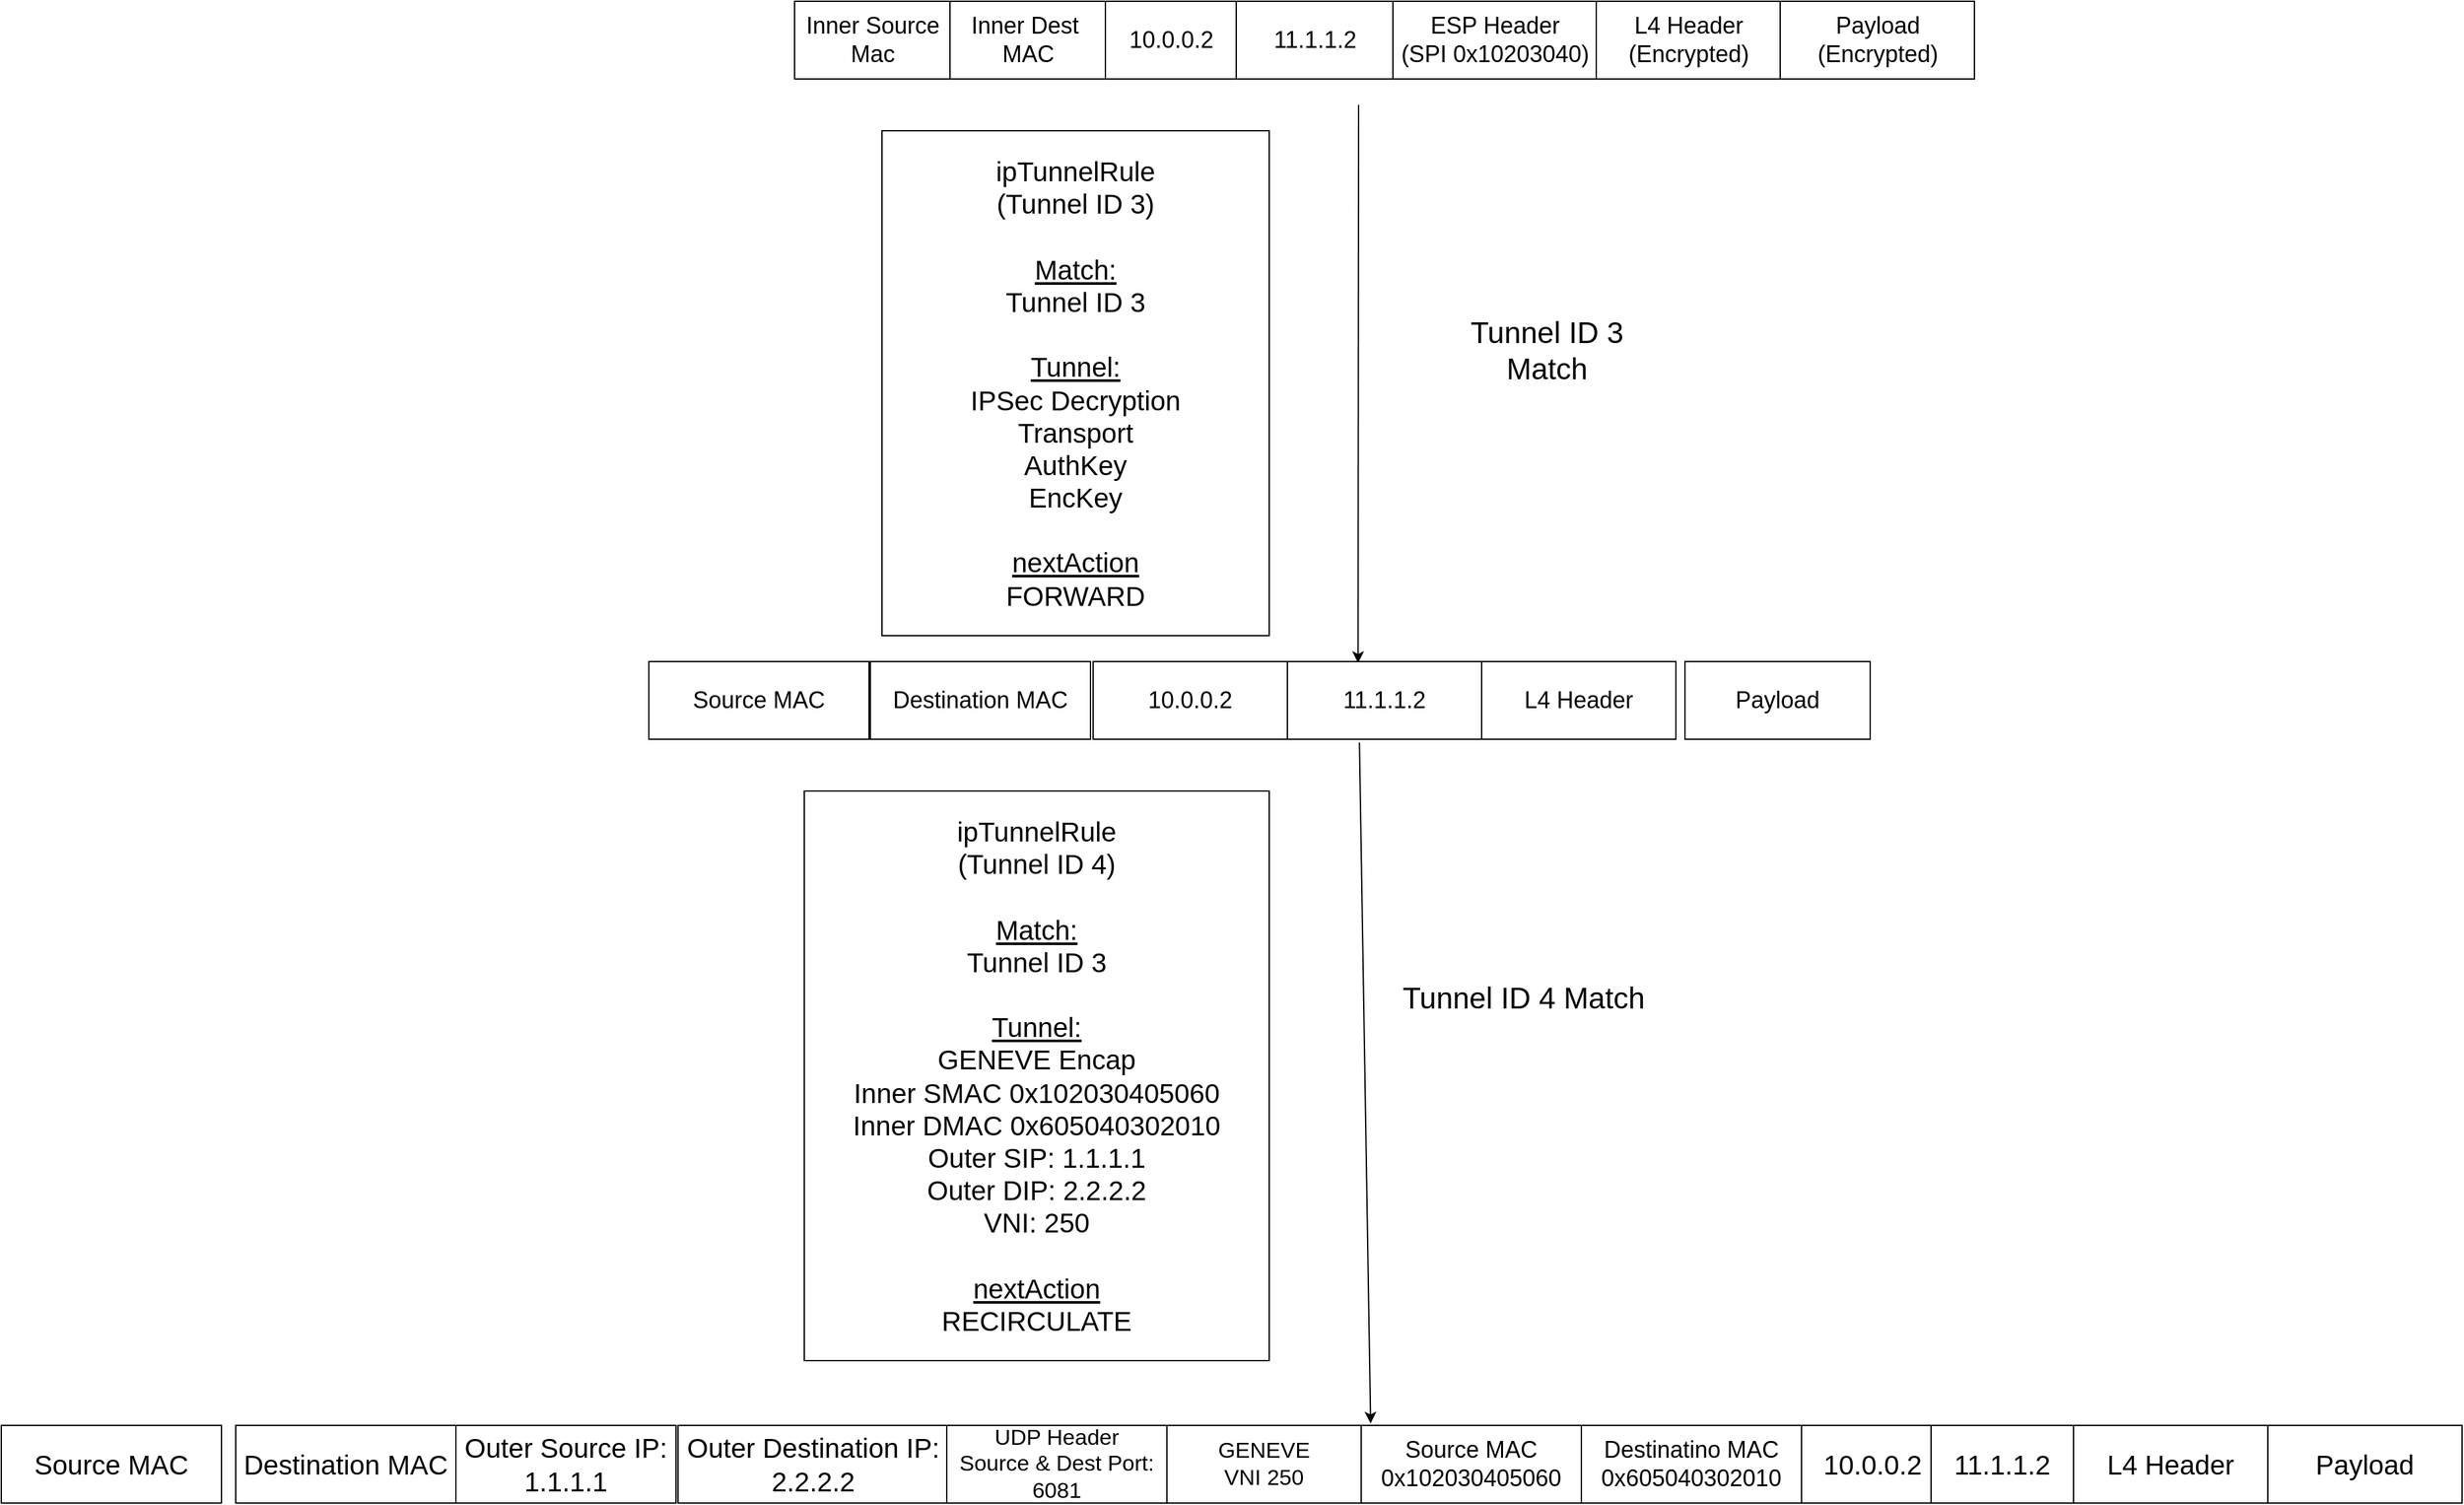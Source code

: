 <mxfile>
    <diagram id="V7hC7Ia_DJyM14xFZ34Q" name="Page-1">
        <mxGraphModel dx="1122" dy="217" grid="1" gridSize="10" guides="1" tooltips="1" connect="1" arrows="1" fold="1" page="1" pageScale="1" pageWidth="850" pageHeight="1100" math="0" shadow="0">
            <root>
                <mxCell id="0"/>
                <mxCell id="1" parent="0"/>
                <mxCell id="2" value="10.0.0.2" style="rounded=0;whiteSpace=wrap;html=1;fontSize=21;" parent="1" vertex="1">
                    <mxGeometry x="1020" y="1230" width="110" height="60" as="geometry"/>
                </mxCell>
                <mxCell id="4" value="Source MAC" style="rounded=0;whiteSpace=wrap;html=1;fontSize=21;" parent="1" vertex="1">
                    <mxGeometry x="-370" y="1230" width="170" height="60" as="geometry"/>
                </mxCell>
                <mxCell id="5" value="Destination MAC" style="rounded=0;whiteSpace=wrap;html=1;fontSize=21;" parent="1" vertex="1">
                    <mxGeometry x="-189" y="1230" width="170" height="60" as="geometry"/>
                </mxCell>
                <mxCell id="6" value="11.1.1.2" style="rounded=0;whiteSpace=wrap;html=1;fontSize=21;" parent="1" vertex="1">
                    <mxGeometry x="1120" y="1230" width="110" height="60" as="geometry"/>
                </mxCell>
                <mxCell id="15" value="L4 Header" style="rounded=0;whiteSpace=wrap;html=1;fontSize=21;" parent="1" vertex="1">
                    <mxGeometry x="1230" y="1230" width="150" height="60" as="geometry"/>
                </mxCell>
                <mxCell id="16" value="" style="endArrow=none;html=1;fontSize=26;entryX=0.371;entryY=1.042;entryDx=0;entryDy=0;entryPerimeter=0;endFill=0;startArrow=classic;startFill=1;exitX=0.043;exitY=-0.024;exitDx=0;exitDy=0;exitPerimeter=0;" parent="1" source="60" target="20" edge="1">
                    <mxGeometry width="50" height="50" relative="1" as="geometry">
                        <mxPoint x="698" y="1220" as="sourcePoint"/>
                        <mxPoint x="430" y="750" as="targetPoint"/>
                    </mxGeometry>
                </mxCell>
                <mxCell id="17" value="10.0.0.2" style="rounded=0;whiteSpace=wrap;html=1;fontSize=18;" parent="1" vertex="1">
                    <mxGeometry x="473" y="640" width="150" height="60" as="geometry"/>
                </mxCell>
                <mxCell id="18" value="Source MAC" style="rounded=0;whiteSpace=wrap;html=1;fontSize=18;" parent="1" vertex="1">
                    <mxGeometry x="130" y="640" width="170" height="60" as="geometry"/>
                </mxCell>
                <mxCell id="19" value="Destination MAC" style="rounded=0;whiteSpace=wrap;html=1;fontSize=18;" parent="1" vertex="1">
                    <mxGeometry x="301" y="640" width="170" height="60" as="geometry"/>
                </mxCell>
                <mxCell id="53" style="edgeStyle=none;html=1;exitX=0.364;exitY=0.019;exitDx=0;exitDy=0;exitPerimeter=0;endArrow=none;endFill=0;startArrow=classic;startFill=1;" parent="1" source="20" edge="1">
                    <mxGeometry relative="1" as="geometry">
                        <mxPoint x="678" y="210" as="targetPoint"/>
                    </mxGeometry>
                </mxCell>
                <mxCell id="20" value="11.1.1.2" style="rounded=0;whiteSpace=wrap;html=1;fontSize=18;" parent="1" vertex="1">
                    <mxGeometry x="623" y="640" width="150" height="60" as="geometry"/>
                </mxCell>
                <mxCell id="23" value="Payload" style="rounded=0;whiteSpace=wrap;html=1;fontSize=21;" parent="1" vertex="1">
                    <mxGeometry x="1380" y="1230" width="150" height="60" as="geometry"/>
                </mxCell>
                <mxCell id="29" value="L4 Header" style="rounded=0;whiteSpace=wrap;html=1;fontSize=18;" parent="1" vertex="1">
                    <mxGeometry x="773" y="640" width="150" height="60" as="geometry"/>
                </mxCell>
                <mxCell id="30" value="Payload" style="rounded=0;whiteSpace=wrap;html=1;fontSize=18;" parent="1" vertex="1">
                    <mxGeometry x="930" y="640" width="143" height="60" as="geometry"/>
                </mxCell>
                <mxCell id="36" value="10.0.0.2" style="rounded=0;whiteSpace=wrap;html=1;fontSize=18;" parent="1" vertex="1">
                    <mxGeometry x="482.5" y="130" width="101" height="60" as="geometry"/>
                </mxCell>
                <mxCell id="39" value="11.1.1.2" style="rounded=0;whiteSpace=wrap;html=1;fontSize=18;" parent="1" vertex="1">
                    <mxGeometry x="583.5" y="130" width="121" height="60" as="geometry"/>
                </mxCell>
                <mxCell id="40" value="ESP Header&lt;br style=&quot;font-size: 18px;&quot;&gt;(SPI 0x10203040)" style="rounded=0;whiteSpace=wrap;html=1;fontSize=18;" parent="1" vertex="1">
                    <mxGeometry x="704.5" y="130" width="157" height="60" as="geometry"/>
                </mxCell>
                <mxCell id="41" value="L4 Header&lt;br style=&quot;font-size: 18px;&quot;&gt;(Encrypted)" style="rounded=0;whiteSpace=wrap;html=1;fontSize=18;" parent="1" vertex="1">
                    <mxGeometry x="861.5" y="130" width="142" height="60" as="geometry"/>
                </mxCell>
                <mxCell id="42" value="Payload&lt;br style=&quot;font-size: 18px;&quot;&gt;(Encrypted)" style="rounded=0;whiteSpace=wrap;html=1;fontSize=18;" parent="1" vertex="1">
                    <mxGeometry x="1003.5" y="130" width="150" height="60" as="geometry"/>
                </mxCell>
                <mxCell id="47" value="&lt;font style=&quot;font-size: 21px&quot;&gt;ipTunnelRule&lt;br&gt;(Tunnel ID 3)&lt;br&gt;&lt;br&gt;&lt;u&gt;Match:&lt;br&gt;&lt;/u&gt;Tunnel ID 3&lt;br&gt;&lt;br&gt;&lt;u&gt;Tunnel:&lt;/u&gt;&lt;br&gt;IPSec Decryption&lt;br&gt;Transport&lt;br&gt;AuthKey&lt;br&gt;EncKey&lt;br&gt;&lt;br&gt;&lt;u&gt;nextAction&lt;br&gt;&lt;/u&gt;FORWARD&lt;br&gt;&lt;/font&gt;" style="whiteSpace=wrap;html=1;" parent="1" vertex="1">
                    <mxGeometry x="310" y="230" width="299" height="390" as="geometry"/>
                </mxCell>
                <mxCell id="49" value="Inner Source&lt;br style=&quot;font-size: 18px;&quot;&gt;Mac" style="rounded=0;whiteSpace=wrap;html=1;fontSize=18;" parent="1" vertex="1">
                    <mxGeometry x="242.5" y="130" width="120" height="60" as="geometry"/>
                </mxCell>
                <mxCell id="50" value="Inner Dest&amp;nbsp;&lt;br style=&quot;font-size: 18px;&quot;&gt;MAC" style="rounded=0;whiteSpace=wrap;html=1;fontSize=18;" parent="1" vertex="1">
                    <mxGeometry x="362.5" y="130" width="120" height="60" as="geometry"/>
                </mxCell>
                <mxCell id="54" value="&lt;font style=&quot;font-size: 23px&quot;&gt;Tunnel ID 3 &lt;br&gt;Match&lt;/font&gt;" style="text;html=1;align=center;verticalAlign=middle;resizable=0;points=[];autosize=1;strokeColor=none;fillColor=none;" parent="1" vertex="1">
                    <mxGeometry x="758" y="380" width="130" height="40" as="geometry"/>
                </mxCell>
                <mxCell id="55" value="&lt;font style=&quot;font-size: 21px&quot;&gt;ipTunnelRule&lt;br&gt;(Tunnel ID 4)&lt;br&gt;&lt;br&gt;&lt;u&gt;Match:&lt;br&gt;&lt;/u&gt;Tunnel ID 3&lt;br&gt;&lt;br&gt;&lt;u&gt;Tunnel:&lt;/u&gt;&lt;br&gt;GENEVE Encap&lt;br&gt;Inner SMAC 0x102030405060&lt;br&gt;Inner DMAC 0x605040302010&lt;br&gt;Outer SIP: 1.1.1.1&lt;br&gt;Outer DIP: 2.2.2.2&lt;br&gt;VNI: 250&lt;br&gt;&lt;br&gt;&lt;u&gt;nextAction&lt;br&gt;&lt;/u&gt;RECIRCULATE&lt;br&gt;&lt;/font&gt;" style="whiteSpace=wrap;html=1;" parent="1" vertex="1">
                    <mxGeometry x="250" y="740" width="359" height="440" as="geometry"/>
                </mxCell>
                <mxCell id="56" value="&lt;font style=&quot;font-size: 23px&quot;&gt;Tunnel ID 4 Match&lt;/font&gt;" style="text;html=1;align=center;verticalAlign=middle;resizable=0;points=[];autosize=1;strokeColor=none;fillColor=none;strokeWidth=5;" parent="1" vertex="1">
                    <mxGeometry x="704.5" y="890" width="200" height="20" as="geometry"/>
                </mxCell>
                <mxCell id="57" value="Outer Source IP:&lt;br&gt;1.1.1.1" style="rounded=0;whiteSpace=wrap;html=1;fontSize=21;" parent="1" vertex="1">
                    <mxGeometry x="-19" y="1230" width="170" height="60" as="geometry"/>
                </mxCell>
                <mxCell id="58" value="Outer Destination IP:&lt;br&gt;2.2.2.2" style="rounded=0;whiteSpace=wrap;html=1;fontSize=21;" parent="1" vertex="1">
                    <mxGeometry x="152.5" y="1230" width="207.5" height="60" as="geometry"/>
                </mxCell>
                <mxCell id="59" value="UDP Header&lt;br style=&quot;font-size: 17px;&quot;&gt;Source &amp;amp; Dest Port:&lt;br style=&quot;font-size: 17px;&quot;&gt;6081" style="rounded=0;whiteSpace=wrap;html=1;fontSize=17;" parent="1" vertex="1">
                    <mxGeometry x="360" y="1230" width="170" height="60" as="geometry"/>
                </mxCell>
                <mxCell id="60" value="Source MAC&lt;br&gt;0x102030405060" style="rounded=0;whiteSpace=wrap;html=1;fontSize=18;" parent="1" vertex="1">
                    <mxGeometry x="680" y="1230" width="170" height="60" as="geometry"/>
                </mxCell>
                <mxCell id="61" value="GENEVE&lt;br&gt;VNI 250" style="rounded=0;whiteSpace=wrap;html=1;fontSize=17;" parent="1" vertex="1">
                    <mxGeometry x="530" y="1230" width="150" height="60" as="geometry"/>
                </mxCell>
                <mxCell id="62" value="Destinatino MAC&lt;br&gt;0x605040302010" style="rounded=0;whiteSpace=wrap;html=1;fontSize=18;" parent="1" vertex="1">
                    <mxGeometry x="850" y="1230" width="170" height="60" as="geometry"/>
                </mxCell>
            </root>
        </mxGraphModel>
    </diagram>
</mxfile>